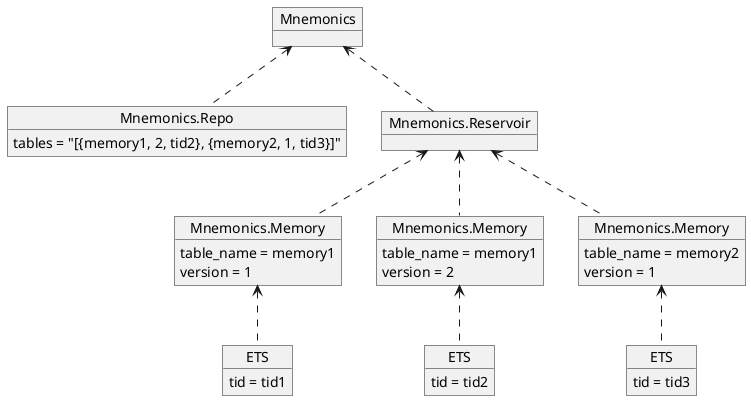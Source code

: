 @startuml

object Mnemonics
object "Mnemonics.Repo" as Repo {
  tables = "[{memory1, 2, tid2}, {memory2, 1, tid3}]"
}
object "Mnemonics.Reservoir" as Reservoir
object "Mnemonics.Memory" as memory1_1 {
  table_name = memory1
  version = 1
}
object "ETS" as memory1_1_ets {
  tid = tid1
}
object "Mnemonics.Memory" as memory1_2 {
  table_name = memory1
  version = 2
}
object "ETS" as memory1_2_ets {
  tid = tid2
}
object "Mnemonics.Memory" as memory2_1 {
  table_name = memory2
  version = 1
}
object "ETS" as memory2_1_ets {
  tid = tid3
}

Mnemonics <.. Repo
Mnemonics <.. Reservoir
Reservoir <.. memory1_1
memory1_1 <.. memory1_1_ets
Reservoir <.. memory1_2
memory1_2 <.. memory1_2_ets
Reservoir <.. memory2_1
memory2_1 <.. memory2_1_ets

@enduml
